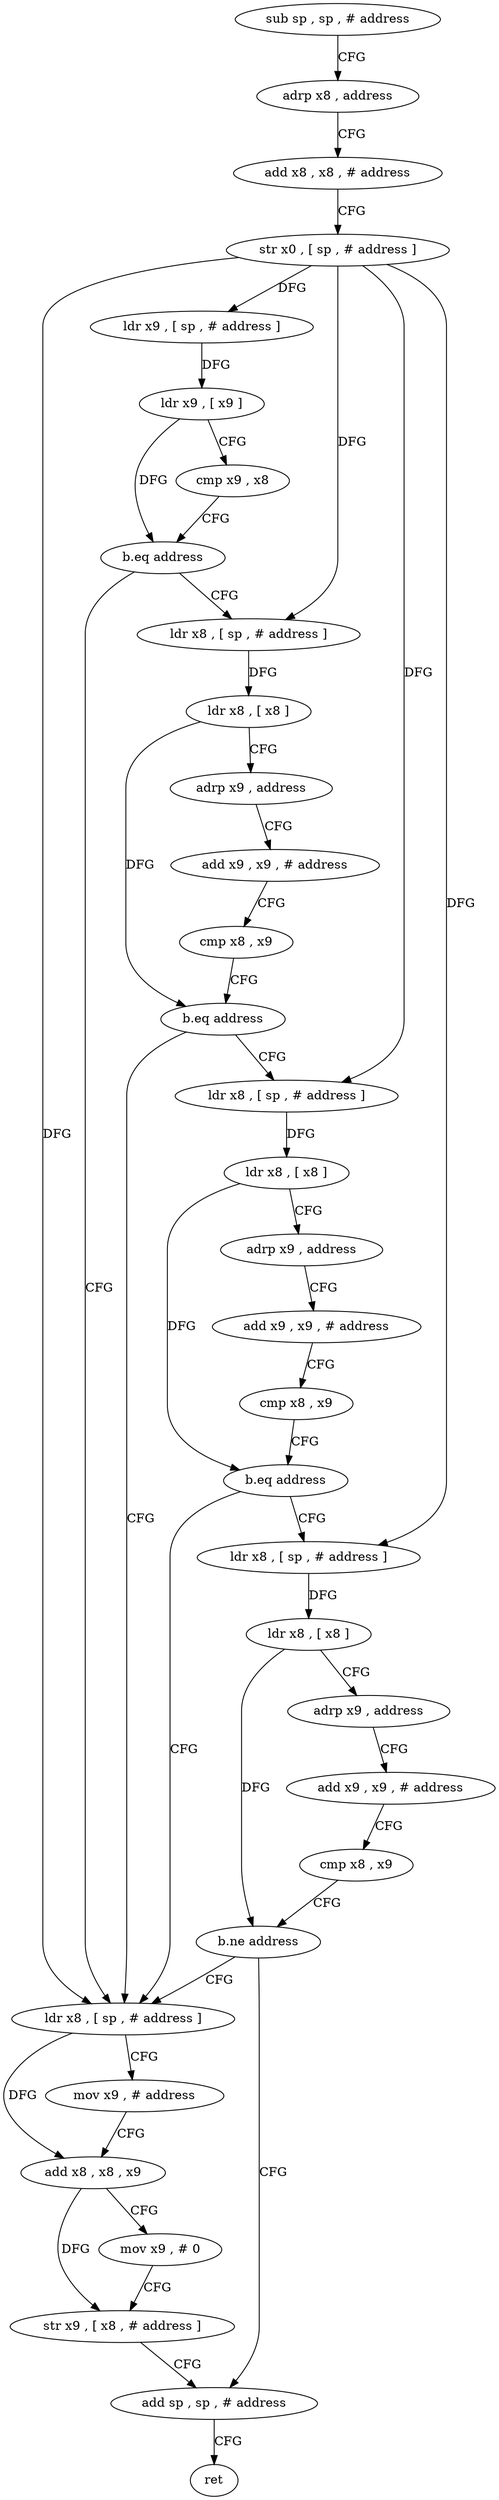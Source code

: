 digraph "func" {
"4246192" [label = "sub sp , sp , # address" ]
"4246196" [label = "adrp x8 , address" ]
"4246200" [label = "add x8 , x8 , # address" ]
"4246204" [label = "str x0 , [ sp , # address ]" ]
"4246208" [label = "ldr x9 , [ sp , # address ]" ]
"4246212" [label = "ldr x9 , [ x9 ]" ]
"4246216" [label = "cmp x9 , x8" ]
"4246220" [label = "b.eq address" ]
"4246296" [label = "ldr x8 , [ sp , # address ]" ]
"4246224" [label = "ldr x8 , [ sp , # address ]" ]
"4246300" [label = "mov x9 , # address" ]
"4246304" [label = "add x8 , x8 , x9" ]
"4246308" [label = "mov x9 , # 0" ]
"4246312" [label = "str x9 , [ x8 , # address ]" ]
"4246316" [label = "add sp , sp , # address" ]
"4246228" [label = "ldr x8 , [ x8 ]" ]
"4246232" [label = "adrp x9 , address" ]
"4246236" [label = "add x9 , x9 , # address" ]
"4246240" [label = "cmp x8 , x9" ]
"4246244" [label = "b.eq address" ]
"4246248" [label = "ldr x8 , [ sp , # address ]" ]
"4246252" [label = "ldr x8 , [ x8 ]" ]
"4246256" [label = "adrp x9 , address" ]
"4246260" [label = "add x9 , x9 , # address" ]
"4246264" [label = "cmp x8 , x9" ]
"4246268" [label = "b.eq address" ]
"4246272" [label = "ldr x8 , [ sp , # address ]" ]
"4246276" [label = "ldr x8 , [ x8 ]" ]
"4246280" [label = "adrp x9 , address" ]
"4246284" [label = "add x9 , x9 , # address" ]
"4246288" [label = "cmp x8 , x9" ]
"4246292" [label = "b.ne address" ]
"4246320" [label = "ret" ]
"4246192" -> "4246196" [ label = "CFG" ]
"4246196" -> "4246200" [ label = "CFG" ]
"4246200" -> "4246204" [ label = "CFG" ]
"4246204" -> "4246208" [ label = "DFG" ]
"4246204" -> "4246296" [ label = "DFG" ]
"4246204" -> "4246224" [ label = "DFG" ]
"4246204" -> "4246248" [ label = "DFG" ]
"4246204" -> "4246272" [ label = "DFG" ]
"4246208" -> "4246212" [ label = "DFG" ]
"4246212" -> "4246216" [ label = "CFG" ]
"4246212" -> "4246220" [ label = "DFG" ]
"4246216" -> "4246220" [ label = "CFG" ]
"4246220" -> "4246296" [ label = "CFG" ]
"4246220" -> "4246224" [ label = "CFG" ]
"4246296" -> "4246300" [ label = "CFG" ]
"4246296" -> "4246304" [ label = "DFG" ]
"4246224" -> "4246228" [ label = "DFG" ]
"4246300" -> "4246304" [ label = "CFG" ]
"4246304" -> "4246308" [ label = "CFG" ]
"4246304" -> "4246312" [ label = "DFG" ]
"4246308" -> "4246312" [ label = "CFG" ]
"4246312" -> "4246316" [ label = "CFG" ]
"4246316" -> "4246320" [ label = "CFG" ]
"4246228" -> "4246232" [ label = "CFG" ]
"4246228" -> "4246244" [ label = "DFG" ]
"4246232" -> "4246236" [ label = "CFG" ]
"4246236" -> "4246240" [ label = "CFG" ]
"4246240" -> "4246244" [ label = "CFG" ]
"4246244" -> "4246296" [ label = "CFG" ]
"4246244" -> "4246248" [ label = "CFG" ]
"4246248" -> "4246252" [ label = "DFG" ]
"4246252" -> "4246256" [ label = "CFG" ]
"4246252" -> "4246268" [ label = "DFG" ]
"4246256" -> "4246260" [ label = "CFG" ]
"4246260" -> "4246264" [ label = "CFG" ]
"4246264" -> "4246268" [ label = "CFG" ]
"4246268" -> "4246296" [ label = "CFG" ]
"4246268" -> "4246272" [ label = "CFG" ]
"4246272" -> "4246276" [ label = "DFG" ]
"4246276" -> "4246280" [ label = "CFG" ]
"4246276" -> "4246292" [ label = "DFG" ]
"4246280" -> "4246284" [ label = "CFG" ]
"4246284" -> "4246288" [ label = "CFG" ]
"4246288" -> "4246292" [ label = "CFG" ]
"4246292" -> "4246316" [ label = "CFG" ]
"4246292" -> "4246296" [ label = "CFG" ]
}
